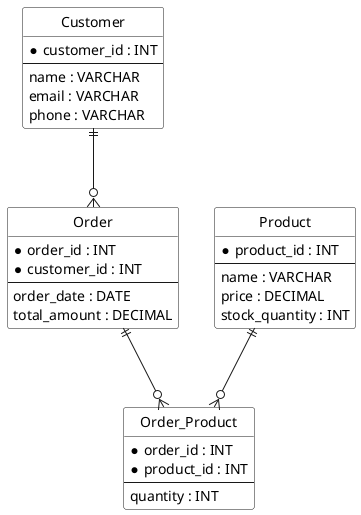 @startuml Database_Schema_en

skinparam monochrome true
skinparam backgroundColor white
skinparam classBackgroundColor transparent
skinparam style strictuml

entity "Customer" {
  *customer_id : INT
  --
  name : VARCHAR
  email : VARCHAR
  phone : VARCHAR
}

entity "Order" {
  *order_id : INT
  *customer_id : INT
  --
  order_date : DATE
  total_amount : DECIMAL
}

entity "Product" {
  *product_id : INT
  --
  name : VARCHAR
  price : DECIMAL
  stock_quantity : INT
}

entity "Order_Product" {
  *order_id : INT
  *product_id : INT
  --
  quantity : INT
}

Customer ||--o{ Order : ""
Order ||--o{ Order_Product : ""
Product ||--o{ Order_Product : ""
@enduml
